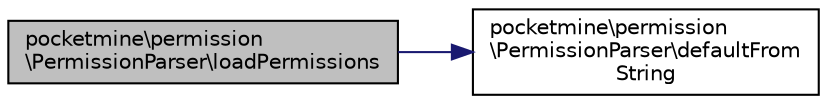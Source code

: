 digraph "pocketmine\permission\PermissionParser\loadPermissions"
{
 // INTERACTIVE_SVG=YES
 // LATEX_PDF_SIZE
  edge [fontname="Helvetica",fontsize="10",labelfontname="Helvetica",labelfontsize="10"];
  node [fontname="Helvetica",fontsize="10",shape=record];
  rankdir="LR";
  Node1 [label="pocketmine\\permission\l\\PermissionParser\\loadPermissions",height=0.2,width=0.4,color="black", fillcolor="grey75", style="filled", fontcolor="black",tooltip=" "];
  Node1 -> Node2 [color="midnightblue",fontsize="10",style="solid",fontname="Helvetica"];
  Node2 [label="pocketmine\\permission\l\\PermissionParser\\defaultFrom\lString",height=0.2,width=0.4,color="black", fillcolor="white", style="filled",URL="$da/da3/classpocketmine_1_1permission_1_1_permission_parser.html#a15ed9f8631f0af85b0940da34db156f8",tooltip=" "];
}
